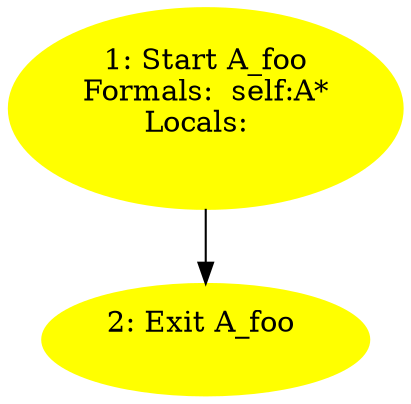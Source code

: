 /* @generated */
digraph cfg {
"foo#A#instance.a1bcc3cb6c1f00fc285817fb8454eaed_1" [label="1: Start A_foo\nFormals:  self:A*\nLocals:  \n  " color=yellow style=filled]
	

	 "foo#A#instance.a1bcc3cb6c1f00fc285817fb8454eaed_1" -> "foo#A#instance.a1bcc3cb6c1f00fc285817fb8454eaed_2" ;
"foo#A#instance.a1bcc3cb6c1f00fc285817fb8454eaed_2" [label="2: Exit A_foo \n  " color=yellow style=filled]
	

}

